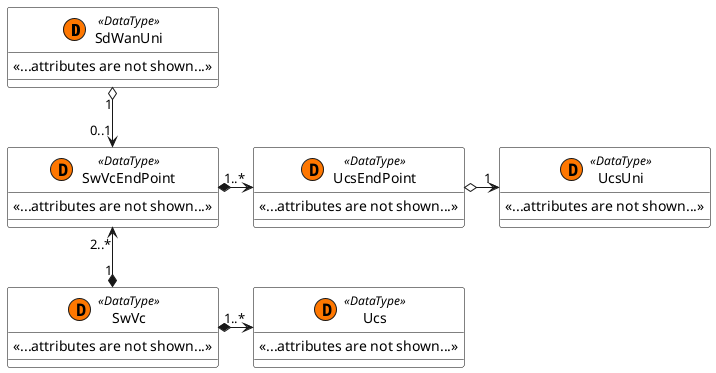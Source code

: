 @startuml


skinparam {
    FontName Times
    ClassBackgroundColor White
    ClassBorderColor Black
    ClassBorderColor<<ServiceSpecification>> FireBrick
}
    !define datatype(x) class x << (D,#FF7700) DataType>>

    datatype(SdWanUni) {
            <<...attributes are not shown...>>
        }

    datatype(SwVcEndPoint) {
            <<...attributes are not shown...>>
        }

    datatype(SwVc) {
            <<...attributes are not shown...>>
        }

    datatype(Ucs) {
            <<...attributes are not shown...>>
        }

    datatype(UcsEndPoint) {
            <<...attributes are not shown...>>
        }  
    datatype(UcsUni){
            <<...attributes are not shown...>>
        }  

    SwVcEndPoint "2..*" <--* "1" SwVc
    SwVcEndPoint  *-right-> "1..*" UcsEndPoint
    SwVc *-right-> "1..*" Ucs
    SdWanUni "1" o--> "0..1" SwVcEndPoint
    UcsEndPoint o-right-> "1" UcsUni

@enduml
